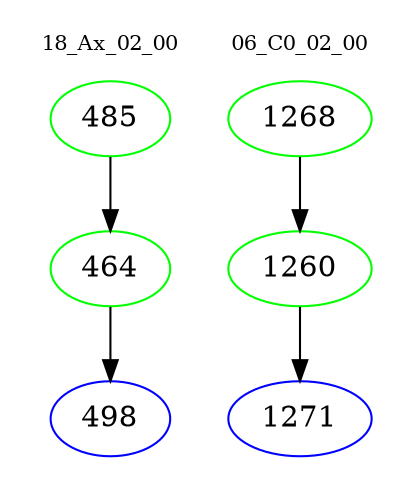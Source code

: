 digraph{
subgraph cluster_0 {
color = white
label = "18_Ax_02_00";
fontsize=10;
T0_485 [label="485", color="green"]
T0_485 -> T0_464 [color="black"]
T0_464 [label="464", color="green"]
T0_464 -> T0_498 [color="black"]
T0_498 [label="498", color="blue"]
}
subgraph cluster_1 {
color = white
label = "06_C0_02_00";
fontsize=10;
T1_1268 [label="1268", color="green"]
T1_1268 -> T1_1260 [color="black"]
T1_1260 [label="1260", color="green"]
T1_1260 -> T1_1271 [color="black"]
T1_1271 [label="1271", color="blue"]
}
}
